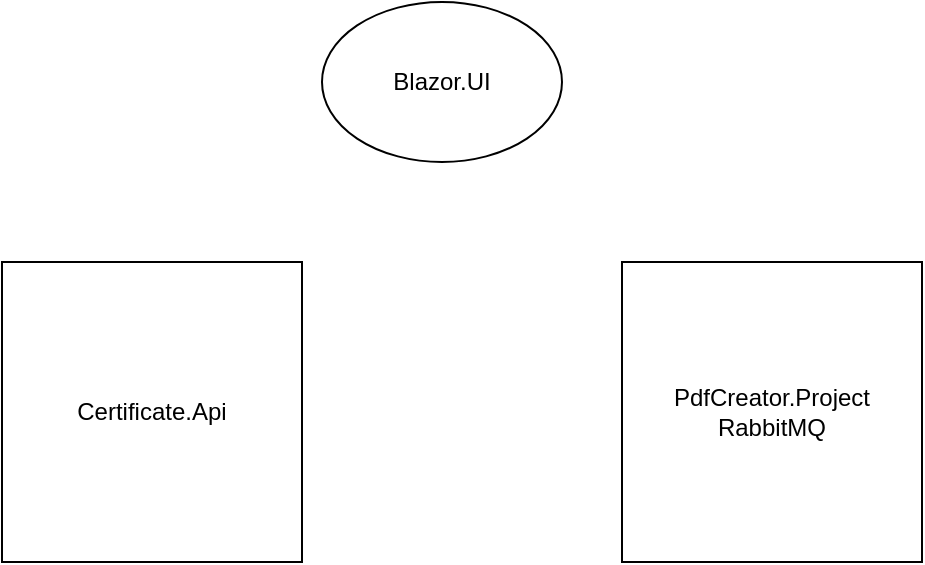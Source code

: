 <mxfile>
    <diagram id="Xp6n4QstzBdnQBWm7sba" name="Page-1">
        <mxGraphModel dx="869" dy="511" grid="1" gridSize="10" guides="1" tooltips="1" connect="1" arrows="1" fold="1" page="1" pageScale="1" pageWidth="827" pageHeight="1169" math="0" shadow="0">
            <root>
                <mxCell id="0"/>
                <mxCell id="1" parent="0"/>
                <mxCell id="2" value="Certificate.Api" style="whiteSpace=wrap;html=1;aspect=fixed;" vertex="1" parent="1">
                    <mxGeometry x="150" y="200" width="150" height="150" as="geometry"/>
                </mxCell>
                <mxCell id="4" value="Blazor.UI" style="ellipse;whiteSpace=wrap;html=1;" vertex="1" parent="1">
                    <mxGeometry x="310" y="70" width="120" height="80" as="geometry"/>
                </mxCell>
                <mxCell id="5" value="PdfCreator.Project&lt;br&gt;RabbitMQ" style="whiteSpace=wrap;html=1;aspect=fixed;" vertex="1" parent="1">
                    <mxGeometry x="460" y="200" width="150" height="150" as="geometry"/>
                </mxCell>
            </root>
        </mxGraphModel>
    </diagram>
</mxfile>